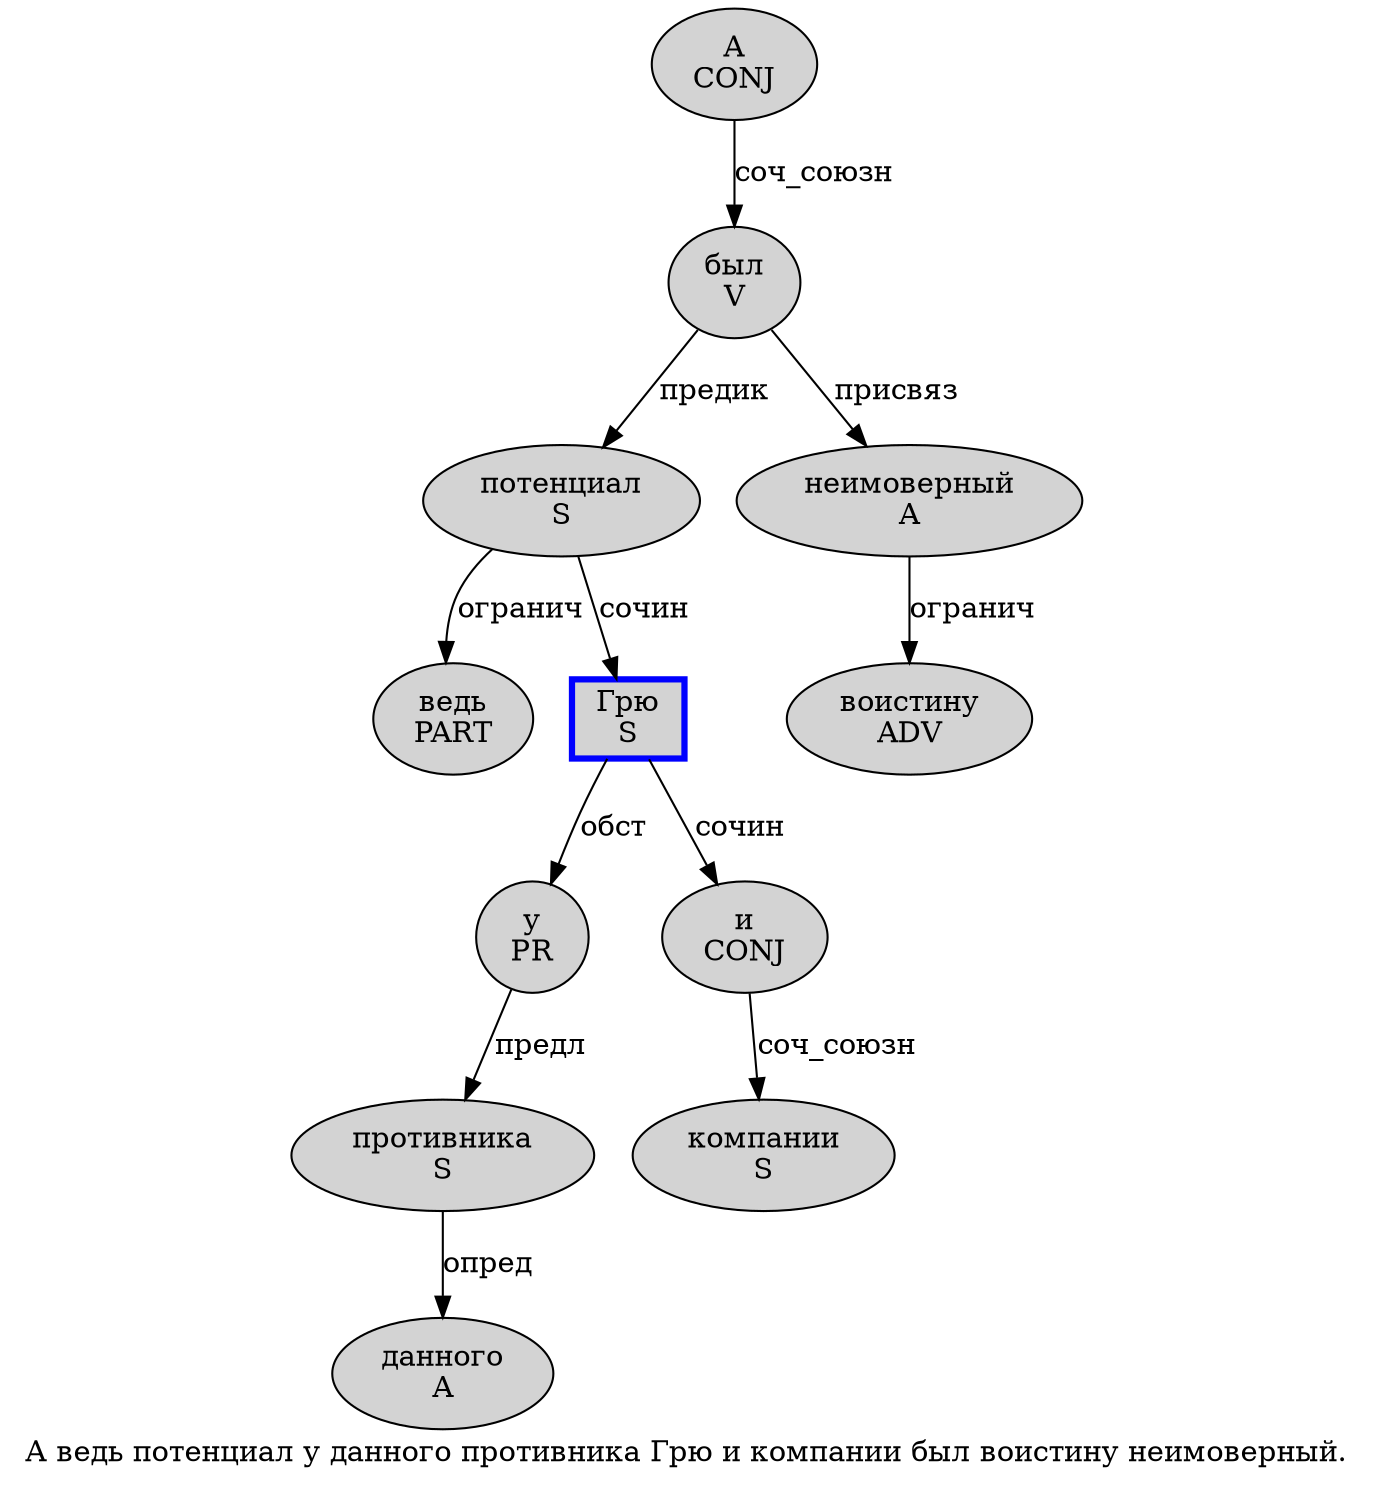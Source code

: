 digraph SENTENCE_2866 {
	graph [label="А ведь потенциал у данного противника Грю и компании был воистину неимоверный."]
	node [style=filled]
		0 [label="А
CONJ" color="" fillcolor=lightgray penwidth=1 shape=ellipse]
		1 [label="ведь
PART" color="" fillcolor=lightgray penwidth=1 shape=ellipse]
		2 [label="потенциал
S" color="" fillcolor=lightgray penwidth=1 shape=ellipse]
		3 [label="у
PR" color="" fillcolor=lightgray penwidth=1 shape=ellipse]
		4 [label="данного
A" color="" fillcolor=lightgray penwidth=1 shape=ellipse]
		5 [label="противника
S" color="" fillcolor=lightgray penwidth=1 shape=ellipse]
		6 [label="Грю
S" color=blue fillcolor=lightgray penwidth=3 shape=box]
		7 [label="и
CONJ" color="" fillcolor=lightgray penwidth=1 shape=ellipse]
		8 [label="компании
S" color="" fillcolor=lightgray penwidth=1 shape=ellipse]
		9 [label="был
V" color="" fillcolor=lightgray penwidth=1 shape=ellipse]
		10 [label="воистину
ADV" color="" fillcolor=lightgray penwidth=1 shape=ellipse]
		11 [label="неимоверный
A" color="" fillcolor=lightgray penwidth=1 shape=ellipse]
			6 -> 3 [label="обст"]
			6 -> 7 [label="сочин"]
			2 -> 1 [label="огранич"]
			2 -> 6 [label="сочин"]
			0 -> 9 [label="соч_союзн"]
			5 -> 4 [label="опред"]
			9 -> 2 [label="предик"]
			9 -> 11 [label="присвяз"]
			7 -> 8 [label="соч_союзн"]
			11 -> 10 [label="огранич"]
			3 -> 5 [label="предл"]
}